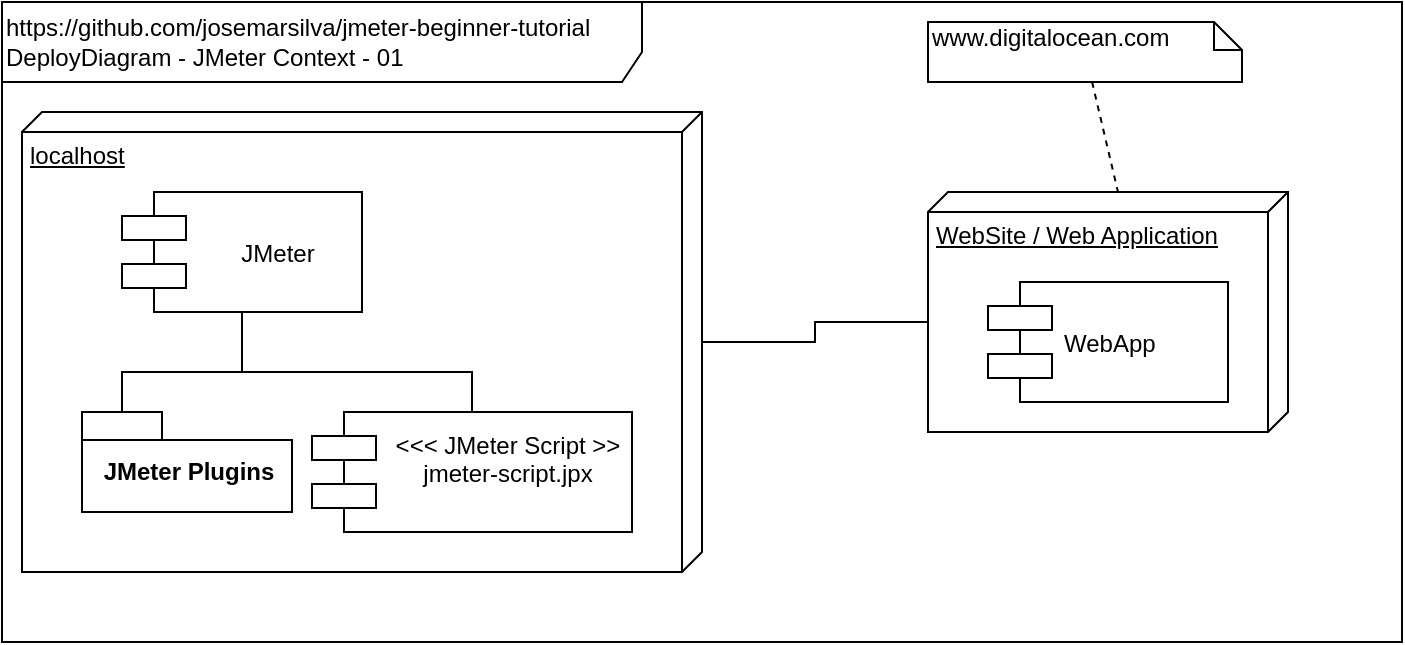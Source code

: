 <mxfile version="10.5.8" type="device"><diagram id="c8OVG5DIVujjQ57ZYsdF" name="Página-1"><mxGraphModel dx="840" dy="536" grid="1" gridSize="10" guides="1" tooltips="1" connect="1" arrows="1" fold="1" page="1" pageScale="1" pageWidth="827" pageHeight="1169" math="0" shadow="0"><root><mxCell id="0"/><mxCell id="1" parent="0"/><mxCell id="USdb63BdXll3etweNrB7-1" value="&lt;div style=&quot;text-align: left&quot;&gt;&lt;span&gt;https://github.com/josemarsilva/jmeter-beginner-tutorial&lt;/span&gt;&lt;/div&gt;&lt;div style=&quot;text-align: left&quot;&gt;&lt;span&gt;DeployDiagram - JMeter Context - 01&lt;/span&gt;&lt;/div&gt;" style="shape=umlFrame;whiteSpace=wrap;html=1;width=320;height=40;align=left;" vertex="1" parent="1"><mxGeometry x="10" y="10" width="700" height="320" as="geometry"/></mxCell><mxCell id="USdb63BdXll3etweNrB7-5" style="edgeStyle=orthogonalEdgeStyle;rounded=0;orthogonalLoop=1;jettySize=auto;html=1;entryX=0;entryY=0;entryDx=65;entryDy=180;entryPerimeter=0;endArrow=none;endFill=0;" edge="1" parent="1" source="USdb63BdXll3etweNrB7-2" target="USdb63BdXll3etweNrB7-4"><mxGeometry relative="1" as="geometry"/></mxCell><mxCell id="USdb63BdXll3etweNrB7-2" value="localhost" style="verticalAlign=top;align=left;spacingTop=8;spacingLeft=2;spacingRight=12;shape=cube;size=10;direction=south;fontStyle=4;html=1;" vertex="1" parent="1"><mxGeometry x="20" y="65" width="340" height="230" as="geometry"/></mxCell><mxCell id="USdb63BdXll3etweNrB7-8" style="edgeStyle=orthogonalEdgeStyle;rounded=0;orthogonalLoop=1;jettySize=auto;html=1;entryX=0.5;entryY=0;entryDx=0;entryDy=0;endArrow=none;endFill=0;" edge="1" parent="1" source="USdb63BdXll3etweNrB7-3" target="USdb63BdXll3etweNrB7-7"><mxGeometry relative="1" as="geometry"><Array as="points"><mxPoint x="130" y="195"/><mxPoint x="245" y="195"/></Array></mxGeometry></mxCell><mxCell id="USdb63BdXll3etweNrB7-10" style="edgeStyle=orthogonalEdgeStyle;rounded=0;orthogonalLoop=1;jettySize=auto;html=1;entryX=0;entryY=0;entryDx=20;entryDy=0;entryPerimeter=0;endArrow=none;endFill=0;" edge="1" parent="1" source="USdb63BdXll3etweNrB7-3" target="USdb63BdXll3etweNrB7-9"><mxGeometry relative="1" as="geometry"><Array as="points"><mxPoint x="130" y="195"/><mxPoint x="70" y="195"/></Array></mxGeometry></mxCell><mxCell id="USdb63BdXll3etweNrB7-3" value="JMeter" style="shape=component;align=center;spacingLeft=36;" vertex="1" parent="1"><mxGeometry x="70" y="105" width="120" height="60" as="geometry"/></mxCell><mxCell id="USdb63BdXll3etweNrB7-4" value="WebSite / Web Application" style="verticalAlign=top;align=left;spacingTop=8;spacingLeft=2;spacingRight=12;shape=cube;size=10;direction=south;fontStyle=4;html=1;" vertex="1" parent="1"><mxGeometry x="473" y="105" width="180" height="120" as="geometry"/></mxCell><mxCell id="USdb63BdXll3etweNrB7-6" value="WebApp" style="shape=component;align=left;spacingLeft=36;" vertex="1" parent="1"><mxGeometry x="503" y="150" width="120" height="60" as="geometry"/></mxCell><mxCell id="USdb63BdXll3etweNrB7-7" value="&lt;&lt;&lt; JMeter Script &gt;&gt;&#10;jmeter-script.jpx&#10;" style="shape=component;align=center;spacingLeft=36;" vertex="1" parent="1"><mxGeometry x="165" y="215" width="160" height="60" as="geometry"/></mxCell><mxCell id="USdb63BdXll3etweNrB7-9" value="JMeter Plugins" style="shape=folder;fontStyle=1;spacingTop=10;tabWidth=40;tabHeight=14;tabPosition=left;html=1;align=center;" vertex="1" parent="1"><mxGeometry x="50" y="215" width="105" height="50" as="geometry"/></mxCell><mxCell id="USdb63BdXll3etweNrB7-13" style="rounded=0;orthogonalLoop=1;jettySize=auto;html=1;entryX=0;entryY=0;entryDx=0;entryDy=85;entryPerimeter=0;endArrow=none;endFill=0;dashed=1;" edge="1" parent="1" source="USdb63BdXll3etweNrB7-12" target="USdb63BdXll3etweNrB7-4"><mxGeometry relative="1" as="geometry"/></mxCell><mxCell id="USdb63BdXll3etweNrB7-12" value="www.digitalocean.com" style="shape=note;whiteSpace=wrap;html=1;size=14;verticalAlign=top;align=left;spacingTop=-6;" vertex="1" parent="1"><mxGeometry x="473" y="20" width="157" height="30" as="geometry"/></mxCell></root></mxGraphModel></diagram></mxfile>